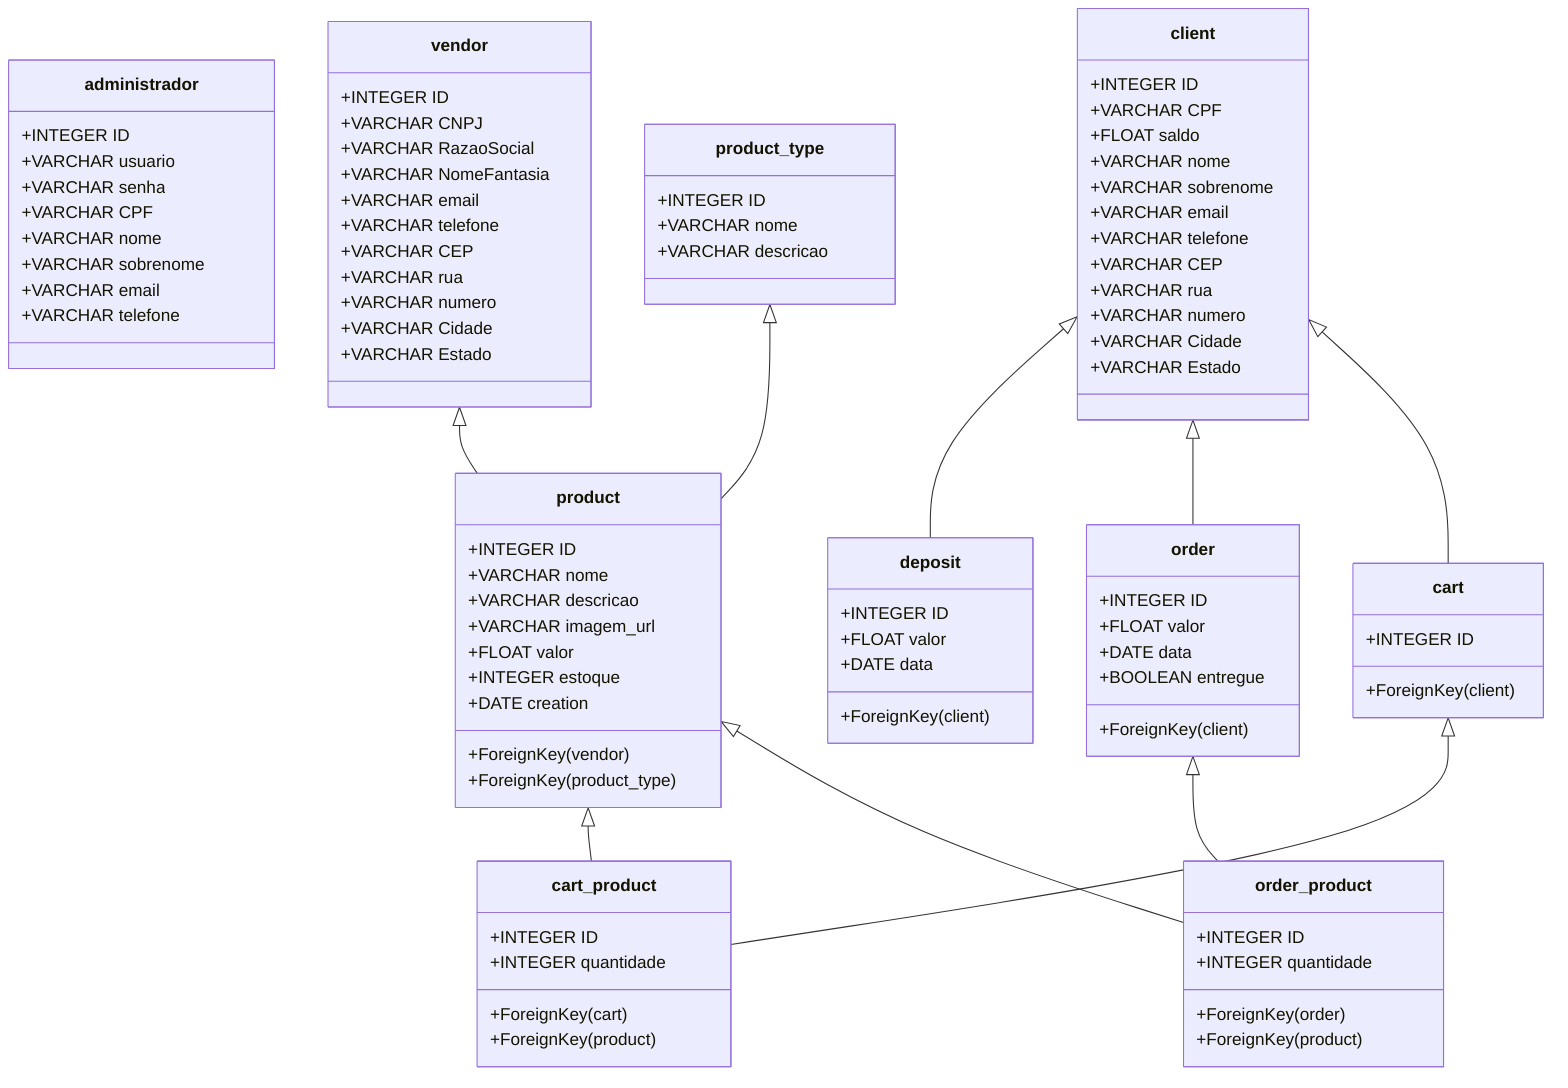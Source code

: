 classDiagram
    class administrador{
        +INTEGER ID
        +VARCHAR usuario
        +VARCHAR senha
        +VARCHAR CPF
        +VARCHAR nome
        +VARCHAR sobrenome
        +VARCHAR email
        +VARCHAR telefone
    }

    class vendor{
        +INTEGER ID
        +VARCHAR CNPJ
        +VARCHAR RazaoSocial
        +VARCHAR NomeFantasia
        +VARCHAR email
        +VARCHAR telefone
        +VARCHAR CEP
        +VARCHAR rua
        +VARCHAR numero
        +VARCHAR Cidade
        +VARCHAR Estado
    }

    class client{
        +INTEGER ID
        +VARCHAR CPF
        +FLOAT saldo
        +VARCHAR nome
        +VARCHAR sobrenome
        +VARCHAR email
        +VARCHAR telefone
        +VARCHAR CEP
        +VARCHAR rua
        +VARCHAR numero
        +VARCHAR Cidade
        +VARCHAR Estado
    }
    
    class product_type{
        +INTEGER ID
        +VARCHAR nome
        +VARCHAR descricao
    }

    class product{
        +INTEGER ID
        +VARCHAR nome
        +VARCHAR descricao
        +VARCHAR imagem_url
        +FLOAT valor
        +INTEGER estoque
        +DATE creation
        +ForeignKey (vendor)
        +ForeignKey (product_type)
    }

    class cart{
        +INTEGER ID
        +ForeignKey (client)
    }

    class cart_product{
        +INTEGER ID
        +ForeignKey (cart)
        +ForeignKey (product)
        +INTEGER quantidade
    }

    class deposit{
        +INTEGER ID
        +ForeignKey (client)
        +FLOAT valor
        +DATE data
    }

    class order{
        +INTEGER ID
        +ForeignKey (client)
        +FLOAT valor
        +DATE data
        +BOOLEAN entregue
    }

    class order_product{
        +INTEGER ID
        +ForeignKey (order)
        +ForeignKey (product)
        +INTEGER quantidade
    }

    client <|-- deposit
    client <|-- order
    client <|-- cart

    vendor <|-- product

    product  <|-- cart_product
    product_type <|-- product
    cart <|-- cart_product

    order <|-- order_product
    product <|-- order_product